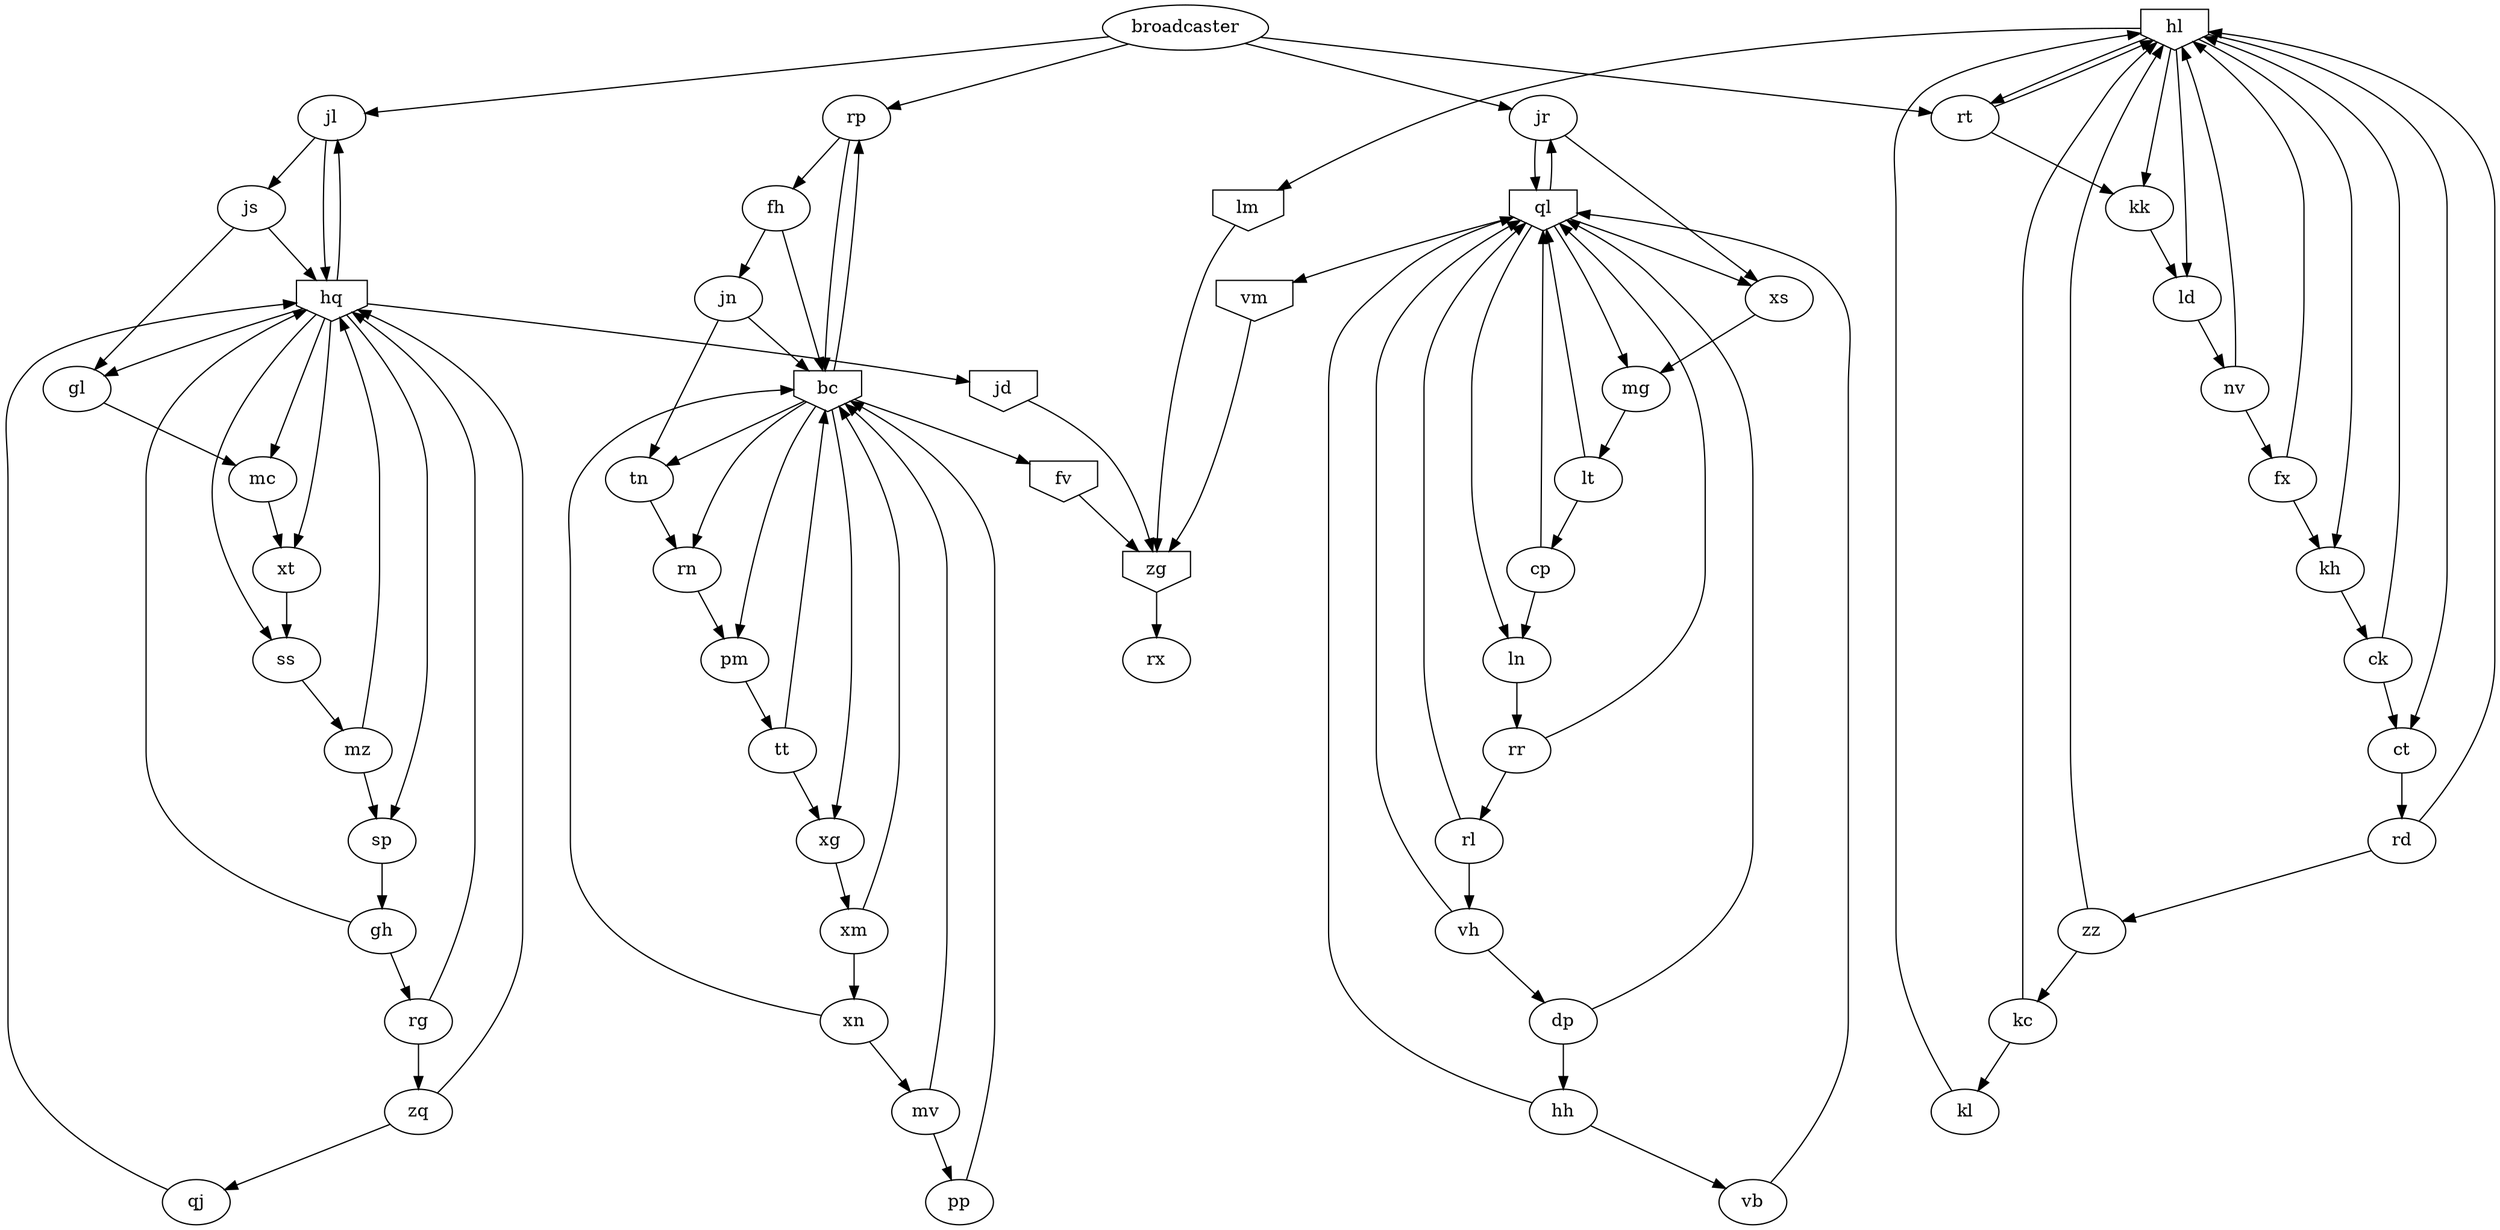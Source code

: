 digraph Day20 {
vm [shape=invhouse, label="vm"];
bc [shape=invhouse, label="bc"];
hq [shape=invhouse, label="hq"];
lm [shape=invhouse, label="lm"];
jd [shape=invhouse, label="jd"];
fv [shape=invhouse, label="fv"];
ql [shape=invhouse, label="ql"];
hl [shape=invhouse, label="hl"];
zg [shape=invhouse, label="zg"];
fx -> kh;
fx -> hl;
nv -> fx;
nv -> hl;
vm -> zg;
rr -> rl;
rr -> ql;
bc -> rn;
bc -> pm;
bc -> rp;
bc -> xg;
bc -> fv;
bc -> tn;
xg -> xm;
kl -> hl;
hq -> xt;
hq -> sp;
hq -> gl;
hq -> jd;
hq -> jl;
hq -> ss;
hq -> mc;
xn -> mv;
xn -> bc;
dp -> hh;
dp -> ql;
mv -> bc;
mv -> pp;
rg -> hq;
rg -> zq;
lm -> zg;
mc -> xt;
ct -> rd;
ss -> mz;
rt -> kk;
rt -> hl;
mz -> hq;
mz -> sp;
zq -> hq;
zq -> qj;
rn -> pm;
kk -> ld;
hh -> ql;
hh -> vb;
kc -> kl;
kc -> hl;
pm -> tt;
fh -> bc;
fh -> jn;
jd -> zg;
broadcaster -> rt;
broadcaster -> jr;
broadcaster -> rp;
broadcaster -> jl;
cp -> ql;
cp -> ln;
fv -> zg;
ql -> ln;
ql -> jr;
ql -> xs;
ql -> mg;
ql -> vm;
xm -> bc;
xm -> xn;
xt -> ss;
mg -> lt;
ln -> rr;
qj -> hq;
ld -> nv;
pp -> bc;
gl -> mc;
rd -> hl;
rd -> zz;
jl -> js;
jl -> hq;
jr -> xs;
jr -> ql;
jn -> bc;
jn -> tn;
sp -> gh;
vb -> ql;
gh -> rg;
gh -> hq;
vh -> ql;
vh -> dp;
js -> gl;
js -> hq;
kh -> ck;
hl -> kh;
hl -> rt;
hl -> ct;
hl -> kk;
hl -> lm;
hl -> ld;
rp -> fh;
rp -> bc;
tt -> xg;
tt -> bc;
xs -> mg;
lt -> ql;
lt -> cp;
zz -> hl;
zz -> kc;
tn -> rn;
ck -> hl;
ck -> ct;
rl -> ql;
rl -> vh;
zg -> rx;
}